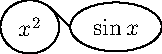 real margin=1.5mm;

object left=align(object("$x^2$",ellipse,margin),W);
add(left);
object right=align(object("$\sin x$",ellipse,margin),4E);
add(right);
add(new void(frame f, transform t) {
    draw(f,point(left,NE,t)--point(right,W,t));
  });
